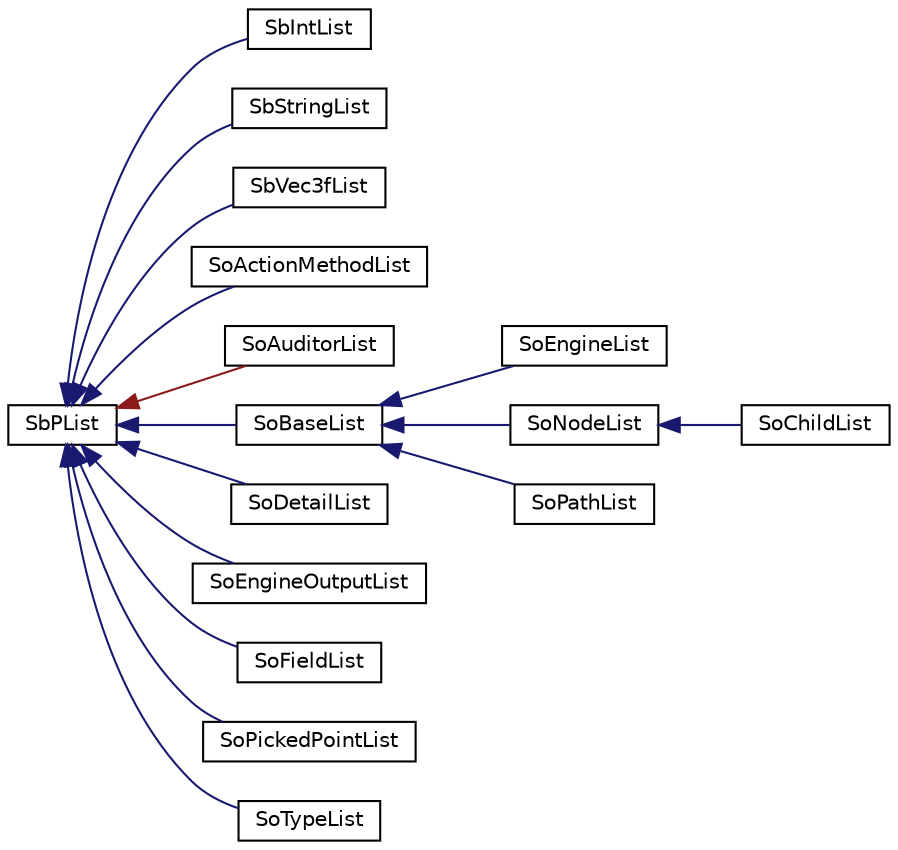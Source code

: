 digraph "Graphical Class Hierarchy"
{
 // LATEX_PDF_SIZE
  edge [fontname="Helvetica",fontsize="10",labelfontname="Helvetica",labelfontsize="10"];
  node [fontname="Helvetica",fontsize="10",shape=record];
  rankdir="LR";
  Node0 [label="SbPList",height=0.2,width=0.4,color="black", fillcolor="white", style="filled",URL="$classSbPList.html",tooltip="The SbPList class is a container class for void pointers."];
  Node0 -> Node1 [dir="back",color="midnightblue",fontsize="10",style="solid",fontname="Helvetica"];
  Node1 [label="SbIntList",height=0.2,width=0.4,color="black", fillcolor="white", style="filled",URL="$classSbIntList.html",tooltip="The SbIntList class is a container for integer numbers."];
  Node0 -> Node2 [dir="back",color="midnightblue",fontsize="10",style="solid",fontname="Helvetica"];
  Node2 [label="SbStringList",height=0.2,width=0.4,color="black", fillcolor="white", style="filled",URL="$classSbStringList.html",tooltip="The SbStringList class is a container for pointers to SbString objects."];
  Node0 -> Node3 [dir="back",color="midnightblue",fontsize="10",style="solid",fontname="Helvetica"];
  Node3 [label="SbVec3fList",height=0.2,width=0.4,color="black", fillcolor="white", style="filled",URL="$classSbVec3fList.html",tooltip="The SbVec3fList class is a container for pointers to SbVec3f objects."];
  Node0 -> Node4 [dir="back",color="midnightblue",fontsize="10",style="solid",fontname="Helvetica"];
  Node4 [label="SoActionMethodList",height=0.2,width=0.4,color="black", fillcolor="white", style="filled",URL="$classSoActionMethodList.html",tooltip="The SoActionMethodList class contains function pointers for action methods."];
  Node0 -> Node5 [dir="back",color="firebrick4",fontsize="10",style="solid",fontname="Helvetica"];
  Node5 [label="SoAuditorList",height=0.2,width=0.4,color="black", fillcolor="white", style="filled",URL="$classSoAuditorList.html",tooltip="The SoAuditorList class is used to keep track of auditors for certain object classes."];
  Node0 -> Node6 [dir="back",color="midnightblue",fontsize="10",style="solid",fontname="Helvetica"];
  Node6 [label="SoBaseList",height=0.2,width=0.4,color="black", fillcolor="white", style="filled",URL="$classSoBaseList.html",tooltip="The SoBaseList class is a container for pointers to SoBase derived objects."];
  Node6 -> Node7 [dir="back",color="midnightblue",fontsize="10",style="solid",fontname="Helvetica"];
  Node7 [label="SoEngineList",height=0.2,width=0.4,color="black", fillcolor="white", style="filled",URL="$classSoEngineList.html",tooltip="The SoEngineList class is a container for SoEngine objects."];
  Node6 -> Node8 [dir="back",color="midnightblue",fontsize="10",style="solid",fontname="Helvetica"];
  Node8 [label="SoNodeList",height=0.2,width=0.4,color="black", fillcolor="white", style="filled",URL="$classSoNodeList.html",tooltip="The SoNodeList class is a container for pointers to SoNode objects."];
  Node8 -> Node9 [dir="back",color="midnightblue",fontsize="10",style="solid",fontname="Helvetica"];
  Node9 [label="SoChildList",height=0.2,width=0.4,color="black", fillcolor="white", style="filled",URL="$classSoChildList.html",tooltip="The SoChildList class is a container for node children."];
  Node6 -> Node10 [dir="back",color="midnightblue",fontsize="10",style="solid",fontname="Helvetica"];
  Node10 [label="SoPathList",height=0.2,width=0.4,color="black", fillcolor="white", style="filled",URL="$classSoPathList.html",tooltip="The SoPathList class is a container for pointers to SoPath objects."];
  Node0 -> Node11 [dir="back",color="midnightblue",fontsize="10",style="solid",fontname="Helvetica"];
  Node11 [label="SoDetailList",height=0.2,width=0.4,color="black", fillcolor="white", style="filled",URL="$classSoDetailList.html",tooltip="The SoDetailList class is a container for pointers to SoDetail objects."];
  Node0 -> Node12 [dir="back",color="midnightblue",fontsize="10",style="solid",fontname="Helvetica"];
  Node12 [label="SoEngineOutputList",height=0.2,width=0.4,color="black", fillcolor="white", style="filled",URL="$classSoEngineOutputList.html",tooltip="The SoEngineOutputList class is a container for SoEngineOutput objects."];
  Node0 -> Node13 [dir="back",color="midnightblue",fontsize="10",style="solid",fontname="Helvetica"];
  Node13 [label="SoFieldList",height=0.2,width=0.4,color="black", fillcolor="white", style="filled",URL="$classSoFieldList.html",tooltip="The SoFieldList class is a container for pointers to SoField objects."];
  Node0 -> Node14 [dir="back",color="midnightblue",fontsize="10",style="solid",fontname="Helvetica"];
  Node14 [label="SoPickedPointList",height=0.2,width=0.4,color="black", fillcolor="white", style="filled",URL="$classSoPickedPointList.html",tooltip="The SoPickedPointList class is a container for pointers to SoPickedPoint objects."];
  Node0 -> Node15 [dir="back",color="midnightblue",fontsize="10",style="solid",fontname="Helvetica"];
  Node15 [label="SoTypeList",height=0.2,width=0.4,color="black", fillcolor="white", style="filled",URL="$classSoTypeList.html",tooltip="The SoTypeList class is a container class for arrays of SoType objects."];
}
